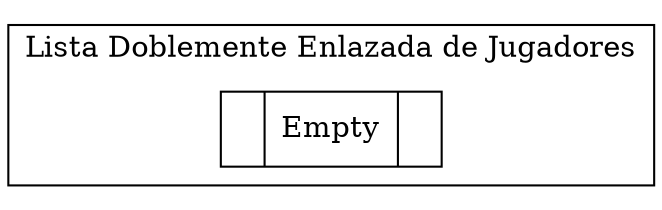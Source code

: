 digraph DoubleCircularList{
    rankdir = LR;
    subgraph cluster_0 {        edge [color="black", minlen="3.0"];        player[ shape = record, label = " { | Empty | } " ];
        label = "Lista Doblemente Enlazada de Jugadores";    }}